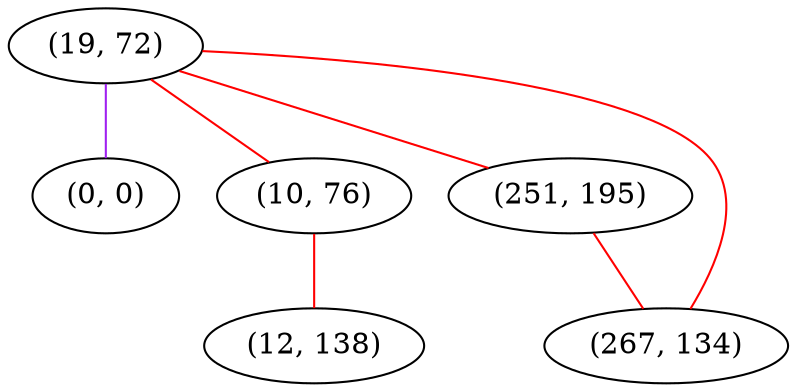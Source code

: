 graph "" {
"(19, 72)";
"(0, 0)";
"(10, 76)";
"(12, 138)";
"(251, 195)";
"(267, 134)";
"(19, 72)" -- "(0, 0)"  [color=purple, key=0, weight=4];
"(19, 72)" -- "(10, 76)"  [color=red, key=0, weight=1];
"(19, 72)" -- "(267, 134)"  [color=red, key=0, weight=1];
"(19, 72)" -- "(251, 195)"  [color=red, key=0, weight=1];
"(10, 76)" -- "(12, 138)"  [color=red, key=0, weight=1];
"(251, 195)" -- "(267, 134)"  [color=red, key=0, weight=1];
}
